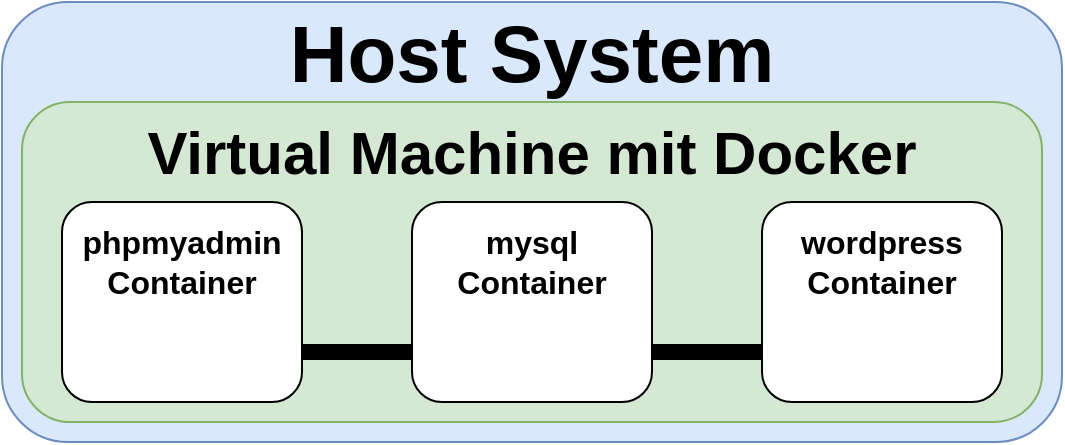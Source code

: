 <mxfile version="13.2.4" type="device"><diagram id="AGEjZyCMzQ1H-ESSq7si" name="Page-1"><mxGraphModel dx="981" dy="567" grid="1" gridSize="10" guides="1" tooltips="1" connect="1" arrows="1" fold="1" page="1" pageScale="1" pageWidth="827" pageHeight="1169" math="0" shadow="0"><root><mxCell id="0"/><mxCell id="1" parent="0"/><mxCell id="YMVc0fdebjzj9VVGCttH-1" value="" style="rounded=1;whiteSpace=wrap;html=1;fillColor=#dae8fc;strokeColor=#6c8ebf;" vertex="1" parent="1"><mxGeometry x="40" y="80" width="530" height="220" as="geometry"/></mxCell><mxCell id="YMVc0fdebjzj9VVGCttH-2" value="" style="rounded=1;whiteSpace=wrap;html=1;fillColor=#d5e8d4;strokeColor=#82b366;" vertex="1" parent="1"><mxGeometry x="50" y="130" width="510" height="160" as="geometry"/></mxCell><mxCell id="YMVc0fdebjzj9VVGCttH-3" value="" style="rounded=1;whiteSpace=wrap;html=1;" vertex="1" parent="1"><mxGeometry x="70" y="180" width="120" height="100" as="geometry"/></mxCell><mxCell id="YMVc0fdebjzj9VVGCttH-4" value="" style="rounded=1;whiteSpace=wrap;html=1;" vertex="1" parent="1"><mxGeometry x="245" y="180" width="120" height="100" as="geometry"/></mxCell><mxCell id="YMVc0fdebjzj9VVGCttH-5" value="" style="rounded=1;whiteSpace=wrap;html=1;" vertex="1" parent="1"><mxGeometry x="420" y="180" width="120" height="100" as="geometry"/></mxCell><mxCell id="YMVc0fdebjzj9VVGCttH-6" value="Host System" style="text;html=1;strokeColor=none;fillColor=none;align=center;verticalAlign=middle;whiteSpace=wrap;rounded=0;fontSize=40;fontStyle=1" vertex="1" parent="1"><mxGeometry x="40" y="80" width="530" height="50" as="geometry"/></mxCell><mxCell id="YMVc0fdebjzj9VVGCttH-8" value="Virtual Machine mit Docker" style="text;html=1;strokeColor=none;fillColor=none;align=center;verticalAlign=middle;whiteSpace=wrap;rounded=0;fontSize=30;fontStyle=1" vertex="1" parent="1"><mxGeometry x="50" y="130" width="510" height="50" as="geometry"/></mxCell><mxCell id="YMVc0fdebjzj9VVGCttH-9" value="" style="endArrow=none;html=1;fontSize=48;exitX=1;exitY=0.75;exitDx=0;exitDy=0;entryX=0;entryY=0.75;entryDx=0;entryDy=0;strokeWidth=8;" edge="1" parent="1" source="YMVc0fdebjzj9VVGCttH-3" target="YMVc0fdebjzj9VVGCttH-4"><mxGeometry width="50" height="50" relative="1" as="geometry"><mxPoint x="190" y="630" as="sourcePoint"/><mxPoint x="240" y="580" as="targetPoint"/></mxGeometry></mxCell><mxCell id="YMVc0fdebjzj9VVGCttH-10" value="" style="endArrow=none;html=1;fontSize=48;exitX=1;exitY=0.75;exitDx=0;exitDy=0;entryX=0;entryY=0.75;entryDx=0;entryDy=0;strokeWidth=8;" edge="1" parent="1" source="YMVc0fdebjzj9VVGCttH-4" target="YMVc0fdebjzj9VVGCttH-5"><mxGeometry width="50" height="50" relative="1" as="geometry"><mxPoint x="480" y="600" as="sourcePoint"/><mxPoint x="530" y="550" as="targetPoint"/></mxGeometry></mxCell><mxCell id="YMVc0fdebjzj9VVGCttH-13" value="&lt;font style=&quot;font-size: 16px&quot;&gt;phpmyadmin&lt;br&gt;Container&lt;br&gt;&lt;/font&gt;" style="text;html=1;strokeColor=none;fillColor=none;align=center;verticalAlign=middle;whiteSpace=wrap;rounded=0;fontSize=16;fontStyle=1" vertex="1" parent="1"><mxGeometry x="70" y="190" width="120" height="40" as="geometry"/></mxCell><mxCell id="YMVc0fdebjzj9VVGCttH-18" value="&lt;font style=&quot;font-size: 16px&quot;&gt;mysql&lt;br&gt;Container&lt;br&gt;&lt;/font&gt;" style="text;html=1;strokeColor=none;fillColor=none;align=center;verticalAlign=middle;whiteSpace=wrap;rounded=0;fontSize=16;fontStyle=1" vertex="1" parent="1"><mxGeometry x="245" y="190" width="120" height="40" as="geometry"/></mxCell><mxCell id="YMVc0fdebjzj9VVGCttH-19" value="&lt;font style=&quot;font-size: 16px&quot;&gt;wordpress&lt;br&gt;Container&lt;br&gt;&lt;/font&gt;" style="text;html=1;strokeColor=none;fillColor=none;align=center;verticalAlign=middle;whiteSpace=wrap;rounded=0;fontSize=16;fontStyle=1" vertex="1" parent="1"><mxGeometry x="420" y="190" width="120" height="40" as="geometry"/></mxCell></root></mxGraphModel></diagram></mxfile>